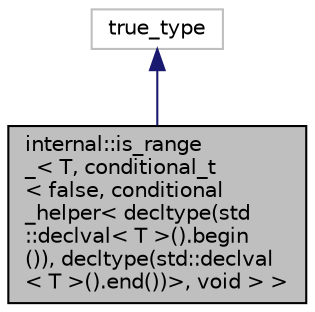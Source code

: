 digraph "internal::is_range_&lt; T, conditional_t&lt; false, conditional_helper&lt; decltype(std::declval&lt; T &gt;().begin()), decltype(std::declval&lt; T &gt;().end())&gt;, void &gt; &gt;"
{
  edge [fontname="Helvetica",fontsize="10",labelfontname="Helvetica",labelfontsize="10"];
  node [fontname="Helvetica",fontsize="10",shape=record];
  Node2 [label="internal::is_range\l_\< T, conditional_t\l\< false, conditional\l_helper\< decltype(std\l::declval\< T \>().begin\l()), decltype(std::declval\l\< T \>().end())\>, void \> \>",height=0.2,width=0.4,color="black", fillcolor="grey75", style="filled", fontcolor="black"];
  Node3 -> Node2 [dir="back",color="midnightblue",fontsize="10",style="solid",fontname="Helvetica"];
  Node3 [label="true_type",height=0.2,width=0.4,color="grey75", fillcolor="white", style="filled"];
}
